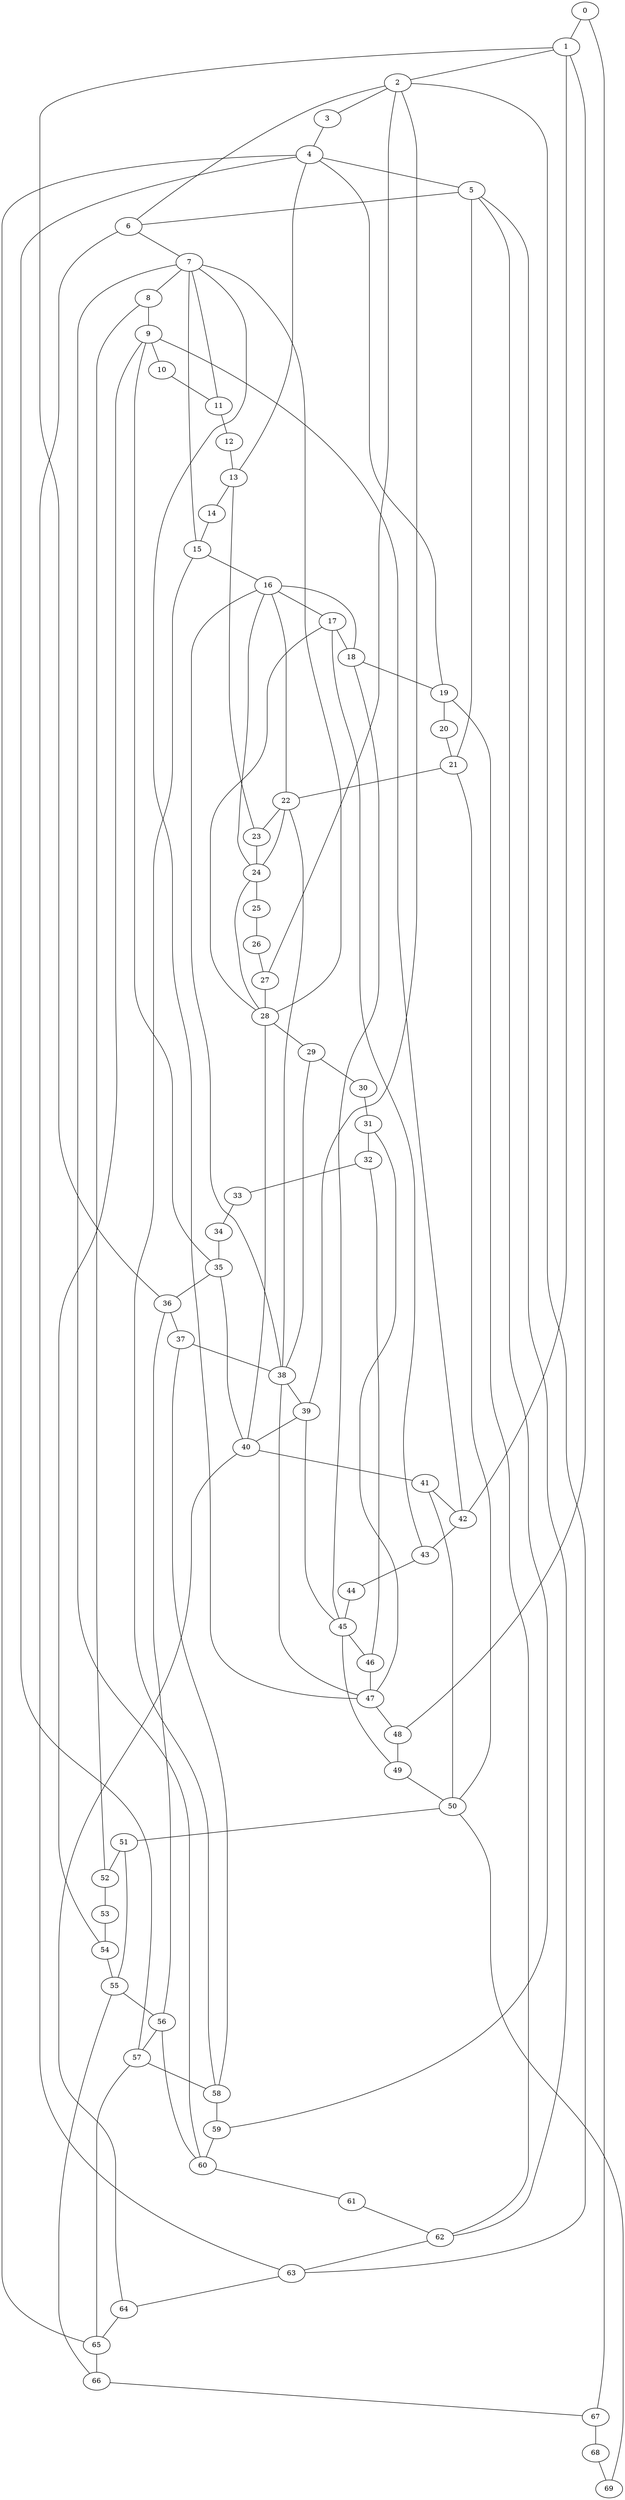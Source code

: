 
graph graphname {
    0 -- 1
0 -- 67
1 -- 2
1 -- 48
1 -- 36
1 -- 42
2 -- 3
2 -- 63
2 -- 27
2 -- 39
2 -- 6
3 -- 4
4 -- 5
4 -- 19
4 -- 13
4 -- 57
4 -- 65
5 -- 6
5 -- 62
5 -- 21
5 -- 59
6 -- 7
6 -- 63
7 -- 8
7 -- 47
7 -- 60
7 -- 11
7 -- 15
7 -- 28
8 -- 9
8 -- 52
9 -- 10
9 -- 54
9 -- 35
9 -- 42
10 -- 11
11 -- 12
12 -- 13
13 -- 14
13 -- 23
14 -- 15
15 -- 16
15 -- 58
16 -- 17
16 -- 24
16 -- 22
16 -- 18
16 -- 38
17 -- 18
17 -- 43
17 -- 28
18 -- 19
18 -- 45
19 -- 20
19 -- 62
20 -- 21
21 -- 22
21 -- 50
22 -- 23
22 -- 38
22 -- 24
23 -- 24
24 -- 25
24 -- 28
25 -- 26
26 -- 27
27 -- 28
28 -- 29
28 -- 40
29 -- 30
29 -- 38
30 -- 31
31 -- 32
31 -- 47
32 -- 33
32 -- 46
33 -- 34
34 -- 35
35 -- 36
35 -- 40
36 -- 37
36 -- 56
37 -- 38
37 -- 58
38 -- 39
38 -- 47
39 -- 40
39 -- 45
40 -- 41
40 -- 64
41 -- 42
41 -- 50
42 -- 43
43 -- 44
44 -- 45
45 -- 46
45 -- 49
46 -- 47
47 -- 48
48 -- 49
49 -- 50
50 -- 51
50 -- 69
51 -- 52
51 -- 55
52 -- 53
53 -- 54
54 -- 55
55 -- 56
55 -- 66
56 -- 57
56 -- 60
57 -- 58
57 -- 65
58 -- 59
59 -- 60
60 -- 61
61 -- 62
62 -- 63
63 -- 64
64 -- 65
65 -- 66
66 -- 67
67 -- 68
68 -- 69

}
